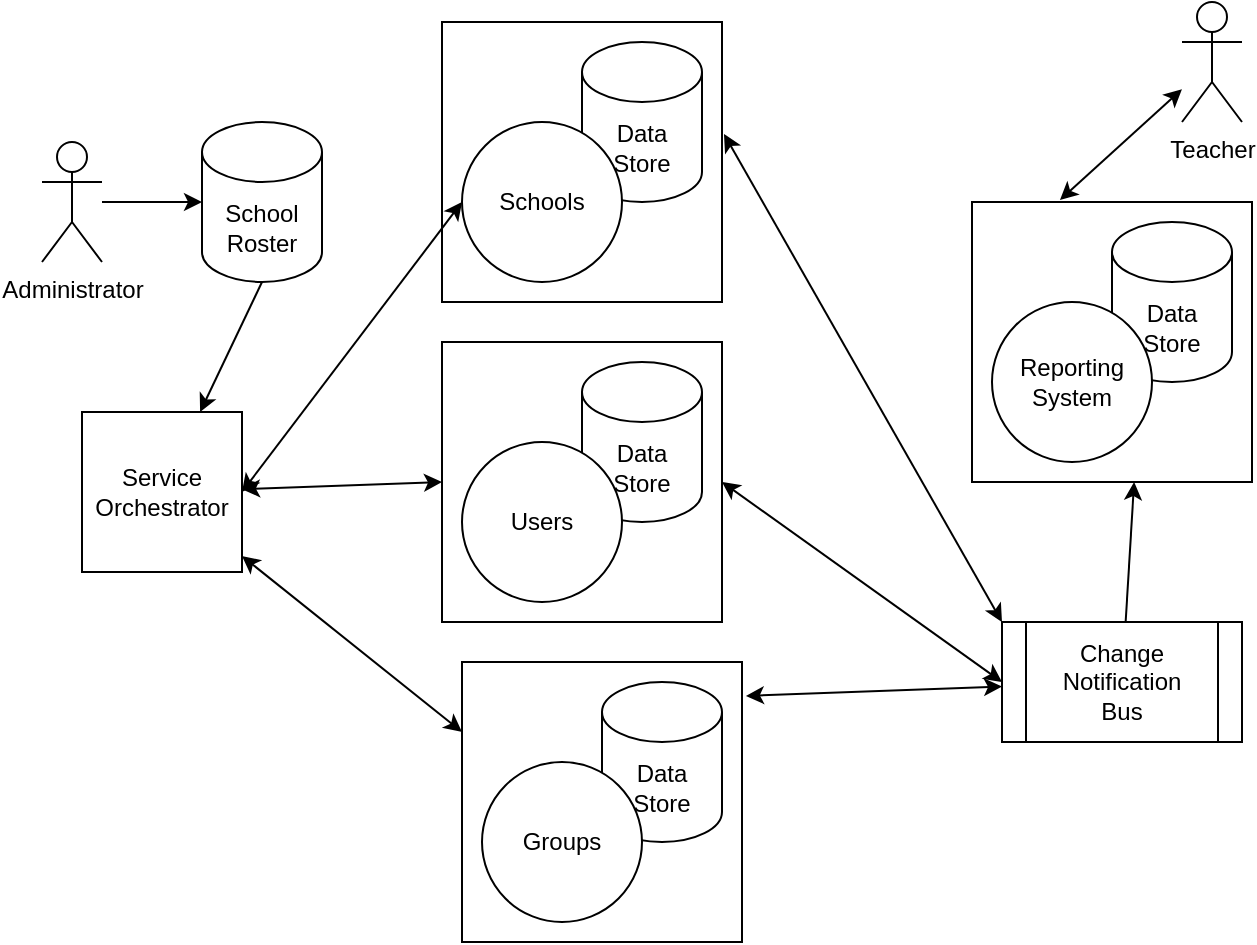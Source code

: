<mxfile version="14.4.9" type="device"><diagram id="M-MNT78IYXmJIaAfvEyB" name="Page-1"><mxGraphModel dx="1036" dy="762" grid="1" gridSize="10" guides="1" tooltips="1" connect="1" arrows="1" fold="1" page="1" pageScale="1" pageWidth="850" pageHeight="1100" math="0" shadow="0"><root><mxCell id="0"/><mxCell id="1" parent="0"/><mxCell id="7zXJb16Ig27HDclg8Vqm-1" value="Administrator" style="shape=umlActor;verticalLabelPosition=bottom;verticalAlign=top;html=1;outlineConnect=0;" vertex="1" parent="1"><mxGeometry x="130" y="300" width="30" height="60" as="geometry"/></mxCell><mxCell id="7zXJb16Ig27HDclg8Vqm-2" value="School&lt;br&gt;Roster" style="shape=cylinder3;whiteSpace=wrap;html=1;boundedLbl=1;backgroundOutline=1;size=15;" vertex="1" parent="1"><mxGeometry x="210" y="290" width="60" height="80" as="geometry"/></mxCell><mxCell id="7zXJb16Ig27HDclg8Vqm-3" value="" style="endArrow=classic;html=1;entryX=0;entryY=0.5;entryDx=0;entryDy=0;entryPerimeter=0;" edge="1" parent="1" source="7zXJb16Ig27HDclg8Vqm-1" target="7zXJb16Ig27HDclg8Vqm-2"><mxGeometry width="50" height="50" relative="1" as="geometry"><mxPoint x="370" y="470" as="sourcePoint"/><mxPoint x="420" y="420" as="targetPoint"/></mxGeometry></mxCell><mxCell id="7zXJb16Ig27HDclg8Vqm-4" value="Service&lt;br&gt;Orchestrator" style="whiteSpace=wrap;html=1;aspect=fixed;" vertex="1" parent="1"><mxGeometry x="150" y="435" width="80" height="80" as="geometry"/></mxCell><mxCell id="7zXJb16Ig27HDclg8Vqm-5" value="" style="endArrow=classic;html=1;exitX=0.5;exitY=1;exitDx=0;exitDy=0;exitPerimeter=0;" edge="1" parent="1" source="7zXJb16Ig27HDclg8Vqm-2" target="7zXJb16Ig27HDclg8Vqm-4"><mxGeometry width="50" height="50" relative="1" as="geometry"><mxPoint x="370" y="450" as="sourcePoint"/><mxPoint x="420" y="400" as="targetPoint"/></mxGeometry></mxCell><mxCell id="7zXJb16Ig27HDclg8Vqm-10" value="" style="group" vertex="1" connectable="0" parent="1"><mxGeometry x="340" y="250" width="130" height="130" as="geometry"/></mxCell><mxCell id="7zXJb16Ig27HDclg8Vqm-24" value="" style="whiteSpace=wrap;html=1;aspect=fixed;" vertex="1" parent="7zXJb16Ig27HDclg8Vqm-10"><mxGeometry x="-10" y="-10" width="140" height="140" as="geometry"/></mxCell><mxCell id="7zXJb16Ig27HDclg8Vqm-9" value="Data&lt;br&gt;Store" style="shape=cylinder3;whiteSpace=wrap;html=1;boundedLbl=1;backgroundOutline=1;size=15;" vertex="1" parent="7zXJb16Ig27HDclg8Vqm-10"><mxGeometry x="60" width="60" height="80" as="geometry"/></mxCell><mxCell id="7zXJb16Ig27HDclg8Vqm-6" value="Schools" style="ellipse;whiteSpace=wrap;html=1;aspect=fixed;" vertex="1" parent="7zXJb16Ig27HDclg8Vqm-10"><mxGeometry y="40" width="80" height="80" as="geometry"/></mxCell><mxCell id="7zXJb16Ig27HDclg8Vqm-17" value="Change&lt;br&gt;Notification&lt;br&gt;Bus" style="shape=process;whiteSpace=wrap;html=1;backgroundOutline=1;" vertex="1" parent="1"><mxGeometry x="610" y="540" width="120" height="60" as="geometry"/></mxCell><mxCell id="7zXJb16Ig27HDclg8Vqm-18" value="" style="endArrow=classic;startArrow=classic;html=1;exitX=1.014;exitY=0.121;exitDx=0;exitDy=0;exitPerimeter=0;" edge="1" parent="1" source="7zXJb16Ig27HDclg8Vqm-30" target="7zXJb16Ig27HDclg8Vqm-17"><mxGeometry width="50" height="50" relative="1" as="geometry"><mxPoint x="170" y="520" as="sourcePoint"/><mxPoint y="520" as="targetPoint"/></mxGeometry></mxCell><mxCell id="7zXJb16Ig27HDclg8Vqm-19" value="" style="endArrow=classic;startArrow=classic;html=1;entryX=0;entryY=0.5;entryDx=0;entryDy=0;exitX=1;exitY=0.5;exitDx=0;exitDy=0;" edge="1" parent="1" source="7zXJb16Ig27HDclg8Vqm-26" target="7zXJb16Ig27HDclg8Vqm-17"><mxGeometry width="50" height="50" relative="1" as="geometry"><mxPoint x="160" y="400" as="sourcePoint"/><mxPoint y="520" as="targetPoint"/></mxGeometry></mxCell><mxCell id="7zXJb16Ig27HDclg8Vqm-20" value="" style="endArrow=classic;startArrow=classic;html=1;entryX=0;entryY=0;entryDx=0;entryDy=0;exitX=1.007;exitY=0.4;exitDx=0;exitDy=0;exitPerimeter=0;" edge="1" parent="1" source="7zXJb16Ig27HDclg8Vqm-24" target="7zXJb16Ig27HDclg8Vqm-17"><mxGeometry width="50" height="50" relative="1" as="geometry"><mxPoint x="-50" y="570" as="sourcePoint"/><mxPoint y="520" as="targetPoint"/></mxGeometry></mxCell><mxCell id="7zXJb16Ig27HDclg8Vqm-21" value="" style="endArrow=classic;startArrow=classic;html=1;entryX=0;entryY=0.5;entryDx=0;entryDy=0;exitX=1;exitY=0.5;exitDx=0;exitDy=0;" edge="1" parent="1" source="7zXJb16Ig27HDclg8Vqm-4" target="7zXJb16Ig27HDclg8Vqm-6"><mxGeometry width="50" height="50" relative="1" as="geometry"><mxPoint x="-50" y="570" as="sourcePoint"/><mxPoint y="520" as="targetPoint"/></mxGeometry></mxCell><mxCell id="7zXJb16Ig27HDclg8Vqm-22" value="" style="endArrow=classic;startArrow=classic;html=1;entryX=0;entryY=0.5;entryDx=0;entryDy=0;" edge="1" parent="1" source="7zXJb16Ig27HDclg8Vqm-4" target="7zXJb16Ig27HDclg8Vqm-26"><mxGeometry width="50" height="50" relative="1" as="geometry"><mxPoint x="-50" y="570" as="sourcePoint"/><mxPoint x="40.069" y="442.349" as="targetPoint"/></mxGeometry></mxCell><mxCell id="7zXJb16Ig27HDclg8Vqm-23" value="" style="endArrow=classic;startArrow=classic;html=1;entryX=0;entryY=0.25;entryDx=0;entryDy=0;" edge="1" parent="1" source="7zXJb16Ig27HDclg8Vqm-4" target="7zXJb16Ig27HDclg8Vqm-30"><mxGeometry width="50" height="50" relative="1" as="geometry"><mxPoint x="-50" y="570" as="sourcePoint"/><mxPoint x="55.869" y="539.142" as="targetPoint"/></mxGeometry></mxCell><mxCell id="7zXJb16Ig27HDclg8Vqm-25" value="" style="group" vertex="1" connectable="0" parent="1"><mxGeometry x="340" y="410" width="130" height="130" as="geometry"/></mxCell><mxCell id="7zXJb16Ig27HDclg8Vqm-26" value="" style="whiteSpace=wrap;html=1;aspect=fixed;" vertex="1" parent="7zXJb16Ig27HDclg8Vqm-25"><mxGeometry x="-10" y="-10" width="140" height="140" as="geometry"/></mxCell><mxCell id="7zXJb16Ig27HDclg8Vqm-27" value="Data&lt;br&gt;Store" style="shape=cylinder3;whiteSpace=wrap;html=1;boundedLbl=1;backgroundOutline=1;size=15;" vertex="1" parent="7zXJb16Ig27HDclg8Vqm-25"><mxGeometry x="60" width="60" height="80" as="geometry"/></mxCell><mxCell id="7zXJb16Ig27HDclg8Vqm-28" value="Users" style="ellipse;whiteSpace=wrap;html=1;aspect=fixed;" vertex="1" parent="7zXJb16Ig27HDclg8Vqm-25"><mxGeometry y="40" width="80" height="80" as="geometry"/></mxCell><mxCell id="7zXJb16Ig27HDclg8Vqm-29" value="" style="group" vertex="1" connectable="0" parent="1"><mxGeometry x="350" y="570" width="130" height="130" as="geometry"/></mxCell><mxCell id="7zXJb16Ig27HDclg8Vqm-30" value="" style="whiteSpace=wrap;html=1;aspect=fixed;" vertex="1" parent="7zXJb16Ig27HDclg8Vqm-29"><mxGeometry x="-10" y="-10" width="140" height="140" as="geometry"/></mxCell><mxCell id="7zXJb16Ig27HDclg8Vqm-31" value="Data&lt;br&gt;Store" style="shape=cylinder3;whiteSpace=wrap;html=1;boundedLbl=1;backgroundOutline=1;size=15;" vertex="1" parent="7zXJb16Ig27HDclg8Vqm-29"><mxGeometry x="60" width="60" height="80" as="geometry"/></mxCell><mxCell id="7zXJb16Ig27HDclg8Vqm-32" value="Groups" style="ellipse;whiteSpace=wrap;html=1;aspect=fixed;" vertex="1" parent="7zXJb16Ig27HDclg8Vqm-29"><mxGeometry y="40" width="80" height="80" as="geometry"/></mxCell><mxCell id="7zXJb16Ig27HDclg8Vqm-34" value="" style="group" vertex="1" connectable="0" parent="1"><mxGeometry x="605" y="340" width="130" height="130" as="geometry"/></mxCell><mxCell id="7zXJb16Ig27HDclg8Vqm-35" value="" style="whiteSpace=wrap;html=1;aspect=fixed;" vertex="1" parent="7zXJb16Ig27HDclg8Vqm-34"><mxGeometry x="-10" y="-10" width="140" height="140" as="geometry"/></mxCell><mxCell id="7zXJb16Ig27HDclg8Vqm-36" value="Data&lt;br&gt;Store" style="shape=cylinder3;whiteSpace=wrap;html=1;boundedLbl=1;backgroundOutline=1;size=15;" vertex="1" parent="7zXJb16Ig27HDclg8Vqm-34"><mxGeometry x="60" width="60" height="80" as="geometry"/></mxCell><mxCell id="7zXJb16Ig27HDclg8Vqm-37" value="Reporting&lt;br&gt;System" style="ellipse;whiteSpace=wrap;html=1;aspect=fixed;" vertex="1" parent="7zXJb16Ig27HDclg8Vqm-34"><mxGeometry y="40" width="80" height="80" as="geometry"/></mxCell><mxCell id="7zXJb16Ig27HDclg8Vqm-38" value="" style="endArrow=classic;html=1;entryX=0.579;entryY=1;entryDx=0;entryDy=0;entryPerimeter=0;" edge="1" parent="1" source="7zXJb16Ig27HDclg8Vqm-17" target="7zXJb16Ig27HDclg8Vqm-35"><mxGeometry width="50" height="50" relative="1" as="geometry"><mxPoint x="400" y="450" as="sourcePoint"/><mxPoint x="450" y="400" as="targetPoint"/></mxGeometry></mxCell><mxCell id="7zXJb16Ig27HDclg8Vqm-39" value="Teacher" style="shape=umlActor;verticalLabelPosition=bottom;verticalAlign=top;html=1;outlineConnect=0;" vertex="1" parent="1"><mxGeometry x="700" y="230" width="30" height="60" as="geometry"/></mxCell><mxCell id="7zXJb16Ig27HDclg8Vqm-41" value="" style="endArrow=classic;startArrow=classic;html=1;exitX=0.314;exitY=-0.007;exitDx=0;exitDy=0;exitPerimeter=0;" edge="1" parent="1" source="7zXJb16Ig27HDclg8Vqm-35" target="7zXJb16Ig27HDclg8Vqm-39"><mxGeometry width="50" height="50" relative="1" as="geometry"><mxPoint x="400" y="450" as="sourcePoint"/><mxPoint x="450" y="400" as="targetPoint"/></mxGeometry></mxCell></root></mxGraphModel></diagram></mxfile>